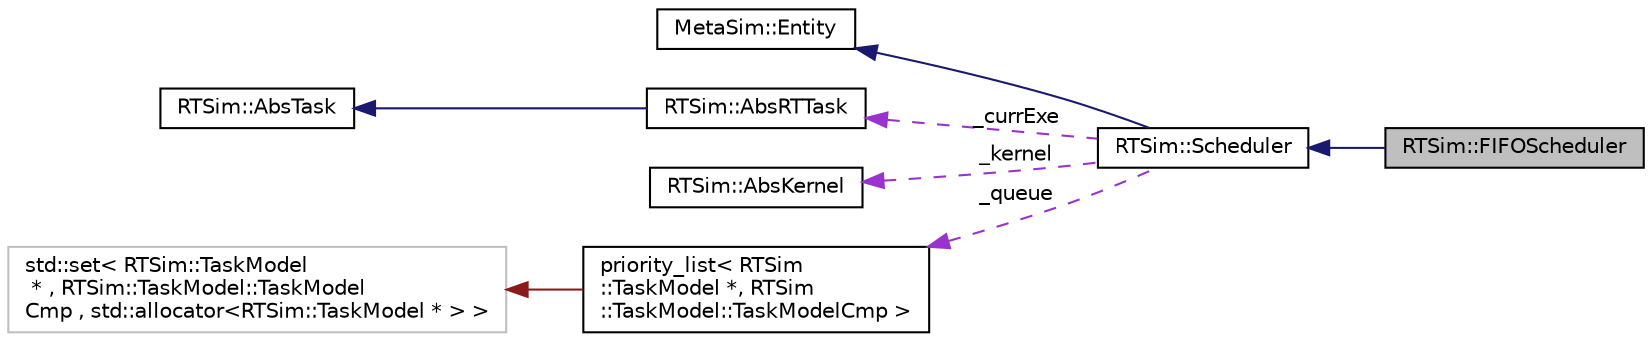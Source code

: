digraph "RTSim::FIFOScheduler"
{
  edge [fontname="Helvetica",fontsize="10",labelfontname="Helvetica",labelfontsize="10"];
  node [fontname="Helvetica",fontsize="10",shape=record];
  rankdir="LR";
  Node3 [label="RTSim::FIFOScheduler",height=0.2,width=0.4,color="black", fillcolor="grey75", style="filled", fontcolor="black"];
  Node4 -> Node3 [dir="back",color="midnightblue",fontsize="10",style="solid",fontname="Helvetica"];
  Node4 [label="RTSim::Scheduler",height=0.2,width=0.4,color="black", fillcolor="white", style="filled",URL="$classRTSim_1_1Scheduler.html"];
  Node5 -> Node4 [dir="back",color="midnightblue",fontsize="10",style="solid",fontname="Helvetica"];
  Node5 [label="MetaSim::Entity",height=0.2,width=0.4,color="black", fillcolor="white", style="filled",URL="$classMetaSim_1_1Entity.html"];
  Node6 -> Node4 [dir="back",color="darkorchid3",fontsize="10",style="dashed",label=" _currExe" ,fontname="Helvetica"];
  Node6 [label="RTSim::AbsRTTask",height=0.2,width=0.4,color="black", fillcolor="white", style="filled",URL="$classRTSim_1_1AbsRTTask.html"];
  Node7 -> Node6 [dir="back",color="midnightblue",fontsize="10",style="solid",fontname="Helvetica"];
  Node7 [label="RTSim::AbsTask",height=0.2,width=0.4,color="black", fillcolor="white", style="filled",URL="$classRTSim_1_1AbsTask.html"];
  Node8 -> Node4 [dir="back",color="darkorchid3",fontsize="10",style="dashed",label=" _kernel" ,fontname="Helvetica"];
  Node8 [label="RTSim::AbsKernel",height=0.2,width=0.4,color="black", fillcolor="white", style="filled",URL="$classRTSim_1_1AbsKernel.html"];
  Node9 -> Node4 [dir="back",color="darkorchid3",fontsize="10",style="dashed",label=" _queue" ,fontname="Helvetica"];
  Node9 [label="priority_list\< RTSim\l::TaskModel *, RTSim\l::TaskModel::TaskModelCmp \>",height=0.2,width=0.4,color="black", fillcolor="white", style="filled",URL="$classpriority__list.html"];
  Node10 -> Node9 [dir="back",color="firebrick4",fontsize="10",style="solid",fontname="Helvetica"];
  Node10 [label="std::set\< RTSim::TaskModel\l * , RTSim::TaskModel::TaskModel\lCmp , std::allocator\<RTSim::TaskModel * \>  \>",height=0.2,width=0.4,color="grey75", fillcolor="white", style="filled"];
}
